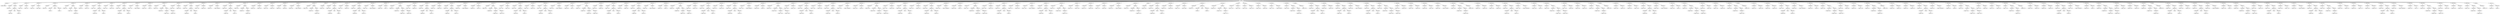 digraph {
	ordering = out;
	ExpConst58 -> "Value58: 0";
	ExpTemp345 -> "Temp345: $rv";
	StatExp9 -> ExpTemp344;
	ExpTemp344 -> "Temp344: T217";
	ExpList30 -> ExpTemp343;
	ExpCall30 -> ExpTemp342;
	ExpCall30 -> ExpList30;
	StatMove169 -> ExpTemp341;
	StatMove169 -> ExpCall30;
	StatMove167 -> ExpTemp338;
	StatMove167 -> ExpName30;
	ExpTemp338 -> "Temp338: T339";
	ExpList29 -> ExpTemp336;
	ExpList29 -> ExpTemp337;
	ExpCall29 -> ExpTemp335;
	ExpCall29 -> ExpList29;
	StatMove165 -> ExpTemp333;
	StatMove165 -> ExpConst57;
	ExpName29 -> "Label30: Tree@Search";
	ExpTemp332 -> "Temp332: T335";
	ExpMem34 -> ExpBinary36;
	ExpTemp334 -> "Temp334: T338";
	ExpConst56 -> "Value56: 20";
	ExpTemp331 -> "Temp331: $fp";
	StatMove163 -> ExpTemp330;
	StatMove163 -> ExpMem34;
	ExpTemp328 -> "Temp328: T338";
	ExpTemp327 -> "Temp327: T217";
	ExpTemp325 -> "Temp325: T215";
	ExpTemp324 -> "Temp324: T334";
	ExpTemp323 -> "Temp323: T332";
	ExpCall28 -> ExpTemp322;
	ExpCall28 -> ExpList28;
	StatMove159 -> ExpTemp321;
	StatMove159 -> ExpCall28;
	ExpMem33 -> ExpBinary35;
	ExpConst55 -> "Value55: 20";
	ExpBinary35 -> ExpTemp320;
	ExpBinary35 -> Plus33;
	ExpBinary35 -> ExpConst55;
	StatMove158 -> ExpTemp319;
	StatMove158 -> ExpMem33;
	ExpTemp319 -> "Temp319: T332";
	ExpName28 -> "Label29: Tree@Print";
	ExpTemp317 -> "Temp317: T215";
	ExpTemp310 -> "Temp310: T327";
	ExpCall27 -> ExpTemp309;
	ExpCall27 -> ExpList27;
	ExpMem31 -> ExpBinary33;
	ExpBinary33 -> ExpTemp305;
	ExpBinary33 -> Plus31;
	ExpBinary33 -> ExpConst52;
	ExpTemp305 -> "Temp305: $fp";
	StatMove149 -> ExpTemp302;
	StatMove149 -> ExpTemp303;
	ExpConst51 -> "Value51: 8";
	ExpBinary32 -> ExpTemp301;
	ExpBinary32 -> Plus30;
	ExpBinary32 -> ExpConst51;
	ExpTemp301 -> "Temp301: $fp";
	StatExp8 -> ExpTemp299;
	ExpTemp299 -> "Temp299: T213";
	ExpList26 -> ExpTemp298;
	ExpTemp298 -> "Temp298: T324";
	ExpName26 -> "Label27: print";
	StatMove145 -> ExpTemp293;
	StatMove145 -> ExpName26;
	ExpTemp293 -> "Temp293: T323";
	ExpTemp292 -> "Temp292: T321";
	ExpList25 -> ExpTemp291;
	ExpList25 -> ExpTemp292;
	ExpCall25 -> ExpTemp290;
	ExpCall25 -> ExpList25;
	StatMove148 -> ExpTemp300;
	StatMove148 -> ExpMem30;
	StatMove144 -> ExpTemp289;
	StatMove144 -> ExpCall25;
	ExpConst50 -> "Value50: 12";
	ExpTemp288 -> "Temp288: T321";
	ExpTemp308 -> "Temp308: T329";
	ExpName25 -> "Label26: Tree@Search";
	StatMove142 -> ExpTemp287;
	StatMove142 -> ExpName25;
	ExpMem29 -> ExpBinary31;
	ExpTemp286 -> "Temp286: $fp";
	ExpTemp285 -> "Temp285: T320";
	ExpTemp284 -> "Temp284: T212";
	ExpConst57 -> "Value57: 12";
	ExpTemp320 -> "Temp320: $fp";
	ExpTemp282 -> "Temp282: T213";
	ExpTemp280 -> "Temp280: T211";
	ExpList24 -> ExpTemp279;
	ExpCall24 -> ExpTemp278;
	ExpCall24 -> ExpList24;
	ExpTemp277 -> "Temp277: T318";
	ExpTemp276 -> "Temp276: T210";
	StatMove137 -> ExpTemp275;
	StatMove137 -> ExpTemp276;
	StatMove136 -> ExpTemp274;
	StatMove136 -> ExpName24;
	ExpTemp343 -> "Temp343: T340";
	ExpTemp272 -> "Temp272: T313";
	ExpTemp270 -> "Temp270: T315";
	ExpConst48 -> "Value48: 50";
	StatMove134 -> ExpTemp269;
	StatMove134 -> ExpConst48;
	ExpConst47 -> "Value47: 20";
	ExpTemp311 -> "Temp311: T328";
	ExpTemp267 -> "Temp267: $fp";
	ExpTemp266 -> "Temp266: T313";
	ExpTemp264 -> "Temp264: T315";
	StatMove130 -> ExpTemp262;
	StatMove130 -> ExpTemp263;
	ExpTemp262 -> "Temp262: T318";
	StatExp6 -> ExpTemp261;
	ExpTemp261 -> "Temp261: T209";
	StatMove129 -> ExpTemp258;
	StatMove129 -> ExpCall22;
	StatMove132 -> ExpTemp266;
	StatMove132 -> ExpMem28;
	StatMove128 -> ExpTemp256;
	StatMove128 -> ExpTemp257;
	ExpTemp256 -> "Temp256: T310";
	ExpName22 -> "Label23: print";
	StatMove127 -> ExpTemp255;
	StatMove127 -> ExpName22;
	ExpTemp303 -> "Temp303: T214";
	ExpTemp255 -> "Temp255: T309";
	ExpTemp307 -> "Temp307: T328";
	ExpTemp254 -> "Temp254: T307";
	ExpList21 -> ExpTemp253;
	ExpList21 -> ExpTemp254;
	ExpTemp253 -> "Temp253: T306";
	ExpCall21 -> ExpTemp252;
	ExpCall21 -> ExpList21;
	ExpTemp252 -> "Temp252: T305";
	ExpTemp251 -> "Temp251: T308";
	StatMove125 -> ExpTemp250;
	StatMove125 -> ExpConst46;
	ExpTemp250 -> "Temp250: T307";
	ExpTemp322 -> "Temp322: T331";
	ExpMem27 -> ExpBinary29;
	ExpConst45 -> "Value45: 20";
	ExpTemp247 -> "Temp247: T306";
	ExpTemp246 -> "Temp246: T208";
	ExpMem32 -> ExpBinary34;
	ExpTemp290 -> "Temp290: T319";
	StatExp5 -> ExpTemp242;
	ExpList20 -> ExpTemp241;
	ExpTemp241 -> "Temp241: T303";
	ExpCall20 -> ExpTemp240;
	ExpCall20 -> ExpList20;
	ExpTemp240 -> "Temp240: T302";
	StatMove120 -> ExpTemp239;
	StatMove120 -> ExpCall20;
	StatMove153 -> ExpTemp308;
	StatMove153 -> ExpCall27;
	ExpName20 -> "Label21: print";
	ExpList27 -> ExpTemp310;
	ExpList27 -> ExpTemp311;
	StatMove118 -> ExpTemp236;
	StatMove118 -> ExpName20;
	ExpList19 -> ExpTemp234;
	ExpList19 -> ExpTemp235;
	ExpTemp234 -> "Temp234: T299";
	ExpCall19 -> ExpTemp233;
	ExpCall19 -> ExpList19;
	ExpTemp340 -> "Temp340: T216";
	ExpTemp232 -> "Temp232: T301";
	ExpConst44 -> "Value44: 12";
	ExpTemp231 -> "Temp231: T300";
	StatMove115 -> ExpTemp230;
	StatMove115 -> ExpName19;
	ExpMem26 -> ExpBinary28;
	ExpConst43 -> "Value43: 20";
	StatMove114 -> ExpTemp228;
	StatMove114 -> ExpMem26;
	ExpTemp228 -> "Temp228: T299";
	StatMove113 -> ExpTemp226;
	StatMove113 -> ExpTemp227;
	ExpTemp225 -> "Temp225: T207";
	StatMove112 -> ExpTemp224;
	StatMove112 -> ExpTemp225;
	ExpTemp224 -> "Temp224: T304";
	StatExp4 -> ExpTemp223;
	StatMove138 -> ExpTemp277;
	StatMove138 -> ExpCall24;
	ExpTemp223 -> "Temp223: T205";
	ExpList18 -> ExpTemp222;
	ExpTemp222 -> "Temp222: T296";
	ExpTemp273 -> "Temp273: T314";
	StatMove131 -> ExpTemp264;
	StatMove131 -> ExpTemp265;
	ExpTemp220 -> "Temp220: T297";
	ExpTemp219 -> "Temp219: T204";
	StatMove110 -> ExpTemp218;
	StatMove110 -> ExpTemp219;
	ExpTemp227 -> "Temp227: T206";
	ExpTemp218 -> "Temp218: T296";
	ExpTemp217 -> "Temp217: T295";
	ExpList17 -> ExpTemp215;
	ExpList17 -> ExpTemp216;
	ExpTemp296 -> "Temp296: T325";
	ExpTemp215 -> "Temp215: T292";
	ExpCall17 -> ExpTemp214;
	ExpCall17 -> ExpList17;
	ExpTemp212 -> "Temp212: T293";
	StatMove106 -> ExpTemp211;
	StatMove106 -> ExpName17;
	ExpConst41 -> "Value41: 20";
	ExpBinary27 -> ExpTemp210;
	ExpBinary27 -> Plus25;
	ExpBinary27 -> ExpConst41;
	ExpTemp208 -> "Temp208: T204";
	StatMove104 -> ExpTemp207;
	StatMove104 -> ExpTemp208;
	ExpTemp213 -> "Temp213: T294";
	ExpTemp207 -> "Temp207: T294";
	ExpTemp206 -> "Temp206: T205";
	StatMove103 -> ExpTemp205;
	StatMove103 -> ExpTemp206;
	ExpCall16 -> ExpTemp202;
	ExpCall16 -> ExpList16;
	ExpTemp202 -> "Temp202: T288";
	ExpConst40 -> "Value40: 100000000";
	StatMove143 -> ExpTemp288;
	StatMove143 -> ExpConst50;
	ExpTemp200 -> "Temp200: T289";
	ExpTemp199 -> "Temp199: T288";
	ExpTemp341 -> "Temp341: T341";
	ExpTemp198 -> "Temp198: T203";
	StatMove99 -> ExpTemp197;
	StatMove99 -> ExpTemp198;
	ExpTemp197 -> "Temp197: T290";
	StatMove141 -> ExpTemp285;
	StatMove141 -> ExpMem29;
	StatExp3 -> ExpTemp204;
	ExpTemp196 -> "Temp196: T202";
	ExpTemp194 -> "Temp194: T285";
	ExpList15 -> ExpTemp193;
	ExpList15 -> ExpTemp194;
	ExpTemp193 -> "Temp193: T284";
	ExpTemp192 -> "Temp192: T283";
	ExpConst39 -> "Value39: 12";
	StatMove156 -> ExpTemp316;
	StatMove156 -> ExpTemp317;
	ExpTemp201 -> "Temp201: T290";
	ExpBinary26 -> ExpTemp190;
	ExpBinary26 -> Plus24;
	ExpBinary26 -> ExpConst39;
	ExpTemp337 -> "Temp337: T337";
	StatMove96 -> ExpTemp189;
	StatMove96 -> ExpMem24;
	StatMove161 -> ExpTemp326;
	StatMove161 -> ExpTemp327;
	ExpTemp309 -> "Temp309: T326";
	StatExp7 -> ExpTemp280;
	ExpTemp189 -> "Temp189: T285";
	ExpName23 -> "Label24: Tree@Search";
	ExpConst38 -> "Value38: 20";
	ExpTemp263 -> "Temp263: T211";
	ExpBinary25 -> ExpTemp187;
	ExpBinary25 -> Plus23;
	ExpBinary25 -> ExpConst38;
	StatMove162 -> ExpTemp328;
	StatMove162 -> ExpTemp329;
	ExpTemp187 -> "Temp187: $fp";
	StatMove94 -> ExpTemp186;
	StatMove94 -> ExpMem23;
	ExpConst46 -> "Value46: 16";
	StatMove119 -> ExpTemp237;
	StatMove119 -> ExpTemp238;
	ExpTemp186 -> "Temp186: T284";
	StatMove93 -> ExpTemp184;
	StatMove93 -> ExpTemp185;
	ExpTemp184 -> "Temp184: T286";
	ExpMem22 -> ExpBinary24;
	ExpList23 -> ExpTemp272;
	ExpList23 -> ExpTemp273;
	ExpBinary24 -> ExpTemp183;
	ExpBinary24 -> Plus22;
	ExpBinary24 -> ExpConst37;
	StatMove92 -> ExpTemp182;
	StatMove92 -> ExpMem22;
	ExpTemp86 -> "Temp86: T193";
	ExpTemp236 -> "Temp236: T302";
	ExpTemp84 -> "Temp84: T246";
	ExpName24 -> "Label25: print";
	ExpCall23 -> ExpTemp271;
	ExpCall23 -> ExpList23;
	ExpTemp216 -> "Temp216: T293";
	StatMove42 -> ExpTemp81;
	StatMove42 -> ExpCall6;
	StatMove67 -> ExpTemp133;
	StatMove67 -> ExpMem18;
	ExpConst17 -> "Value17: 4";
	StatMove51 -> ExpTemp101;
	StatMove51 -> ExpMem13;
	ExpTemp157 -> "Temp157: T273";
	StatMove39 -> ExpTemp77;
	StatMove39 -> ExpMem10;
	ExpName18 -> "Label19: print";
	ExpTemp41 -> "Temp41: T233";
	ExpTemp93 -> "Temp93: T249";
	StatMove124 -> ExpTemp249;
	StatMove124 -> ExpName21;
	ExpName16 -> "Label17: print";
	ExpName0 -> "Label1: malloc";
	StatMove73 -> ExpTemp145;
	StatMove73 -> ExpTemp146;
	ExpTemp278 -> "Temp278: T316";
	ExpList12 -> ExpTemp161;
	ExpBinary0 -> ExpTemp1;
	ExpBinary0 -> Plus0;
	ExpBinary0 -> ExpConst0;
	ExpConst15 -> "Value15: 8";
	ExpTemp321 -> "Temp321: T333";
	ExpTemp105 -> "Temp105: T255";
	ExpTemp71 -> "Temp71: T243";
	ExpTemp70 -> "Temp70: T241";
	ExpTemp312 -> "Temp312: T330";
	StatMove111 -> ExpTemp220;
	StatMove111 -> ExpCall18;
	ExpList5 -> ExpTemp69;
	ExpList5 -> ExpTemp70;
	ExpTemp24 -> "Temp24: T188";
	StatMove121 -> ExpTemp243;
	StatMove121 -> ExpTemp244;
	ExpCall5 -> ExpTemp68;
	ExpCall5 -> ExpList5;
	StatMove150 -> ExpTemp304;
	StatMove150 -> ExpMem31;
	ExpTemp107 -> "Temp107: T254";
	StatMove97 -> ExpTemp191;
	StatMove97 -> ExpCall15;
	ExpTemp38 -> "Temp38: T190";
	ExpTemp69 -> "Temp69: T240";
	ExpBinary31 -> ExpTemp286;
	ExpBinary31 -> Plus29;
	ExpBinary31 -> ExpConst49;
	ExpConst9 -> "Value9: 8";
	ExpTemp258 -> "Temp258: T311";
	ExpCall18 -> ExpTemp221;
	ExpCall18 -> ExpList18;
	StatMove101 -> ExpTemp200;
	StatMove101 -> ExpConst40;
	ExpTemp120 -> "Temp120: $fp";
	ExpCall15 -> ExpTemp192;
	ExpCall15 -> ExpList15;
	StatMove34 -> ExpTemp66;
	StatMove34 -> ExpConst14;
	ExpTemp129 -> "Temp129: T268";
	ExpTemp66 -> "Temp66: T241";
	ExpTemp174 -> "Temp174: T282";
	ExpName5 -> "Label6: Tree@Insert";
	StatMove160 -> ExpTemp324;
	StatMove160 -> ExpTemp325;
	StatMove33 -> ExpTemp65;
	StatMove33 -> ExpName5;
	ExpMem8 -> ExpBinary9;
	ExpName15 -> "Label16: Tree@accept";
	ExpConst13 -> "Value13: 20";
	StatMove170 -> ExpTemp345;
	StatMove170 -> ExpConst58;
	ExpMem7 -> ExpBinary8;
	ExpTemp64 -> "Temp64: $fp";
	StatMove22 -> ExpTemp41;
	StatMove22 -> ExpCall3;
	ExpTemp63 -> "Temp63: T240";
	ExpTemp61 -> "Temp61: T242";
	ExpBinary36 -> ExpTemp331;
	ExpBinary36 -> Plus34;
	ExpBinary36 -> ExpConst56;
	ExpTemp269 -> "Temp269: T314";
	ExpTemp0 -> "Temp0: T221";
	StatMove19 -> ExpTemp37;
	StatMove19 -> ExpTemp38;
	StatMove155 -> ExpTemp314;
	StatMove155 -> ExpMem32;
	ExpTemp260 -> "Temp260: T310";
	ExpConst12 -> "Value12: 8";
	ExpBinary8 -> ExpTemp60;
	ExpBinary8 -> Plus7;
	ExpBinary8 -> ExpConst12;
	ExpConst5 -> "Value5: 16";
	ExpTemp306 -> "Temp306: T326";
	ExpBinary10 -> ExpTemp74;
	ExpBinary10 -> Plus9;
	ExpBinary10 -> ExpConst15;
	StatMove30 -> ExpTemp59;
	StatMove30 -> ExpMem7;
	StatMove135 -> ExpTemp270;
	StatMove135 -> ExpCall23;
	ExpTemp67 -> "Temp67: T242";
	ExpBinary3 -> ExpTemp16;
	ExpBinary3 -> Plus2;
	ExpBinary3 -> ExpConst4;
	ExpTemp233 -> "Temp233: T298";
	ExpTemp40 -> "Temp40: T232";
	ExpTemp291 -> "Temp291: T320";
	ExpName21 -> "Label22: Tree@Search";
	StatMove85 -> ExpTemp168;
	StatMove85 -> ExpBinary23;
	ExpTemp56 -> "Temp56: T236";
	ExpTemp294 -> "Temp294: T324";
	StatMove40 -> ExpTemp79;
	StatMove40 -> ExpName6;
	ExpTemp55 -> "Temp55: T235";
	ExpTemp239 -> "Temp239: T304";
	ExpList9 -> ExpTemp125;
	ExpList9 -> ExpTemp126;
	ExpConst54 -> "Value54: 8";
	ExpBinary21 -> ExpTemp149;
	ExpBinary21 -> Plus20;
	ExpBinary21 -> ExpConst31;
	ExpConst16 -> "Value16: 20";
	ExpTemp274 -> "Temp274: T316";
	ExpMem6 -> ExpBinary7;
	StatMove44 -> ExpTemp87;
	StatMove44 -> ExpMem11;
	ExpTemp37 -> "Temp37: T233";
	ExpTemp52 -> "Temp52: T236";
	ExpTemp85 -> "Temp85: T248";
	ExpTemp271 -> "Temp271: T312";
	StatExp1 -> ExpTemp162;
	ExpName4 -> "Label5: Tree@Insert";
	ExpCall14 -> ExpTemp179;
	ExpCall14 -> ExpList14;
	ExpTemp238 -> "Temp238: T206";
	ExpTemp72 -> "Temp72: T192";
	StatMove15 -> ExpTemp29;
	StatMove15 -> ExpName2;
	ExpBinary9 -> ExpTemp64;
	ExpBinary9 -> Plus8;
	ExpBinary9 -> ExpConst13;
	ExpTemp314 -> "Temp314: T334";
	ExpTemp214 -> "Temp214: T291";
	ExpBinary7 -> ExpTemp50;
	ExpBinary7 -> Plus6;
	ExpBinary7 -> ExpConst10;
	ExpTemp330 -> "Temp330: T336";
	ExpTemp188 -> "Temp188: T283";
	ExpBinary5 -> ExpTemp31;
	ExpBinary5 -> Plus4;
	ExpBinary5 -> ExpConst7;
	StatMove35 -> ExpTemp67;
	StatMove35 -> ExpCall5;
	ExpTemp191 -> "Temp191: T286";
	ExpTemp185 -> "Temp185: T202";
	ExpTemp50 -> "Temp50: $fp";
	ExpMem5 -> ExpBinary6;
	ExpTemp106 -> "Temp106: $fp";
	StatMove24 -> ExpTemp47;
	StatMove24 -> ExpTemp48;
	ExpTemp183 -> "Temp183: $fp";
	StatMove48 -> ExpTemp94;
	StatMove48 -> ExpConst20;
	ExpTemp77 -> "Temp77: T245";
	ExpTemp139 -> "Temp139: T265";
	ExpTemp112 -> "Temp112: T256";
	StatMove100 -> ExpTemp199;
	StatMove100 -> ExpName16;
	ExpTemp60 -> "Temp60: $fp";
	ExpTemp336 -> "Temp336: T336";
	ExpTemp44 -> "Temp44: T190";
	StatMove166 -> ExpTemp334;
	StatMove166 -> ExpCall29;
	StatMove11 -> ExpTemp19;
	StatMove11 -> ExpCall1;
	ExpTemp68 -> "Temp68: T239";
	ExpList3 -> ExpTemp43;
	ExpCall3 -> ExpTemp42;
	ExpCall3 -> ExpList3;
	ExpTemp230 -> "Temp230: T298";
	StatMove25 -> ExpTemp49;
	StatMove25 -> ExpMem6;
	ExpTemp31 -> "Temp31: $fp";
	ExpTemp42 -> "Temp42: T231";
	ExpName1 -> "Label2: Tree@Init";
	ExpConst4 -> "Value4: 20";
	ExpTemp177 -> "Temp177: T281";
	StatExp0 -> ExpTemp44;
	ExpTemp2 -> "Temp2: T220";
	StatMove50 -> ExpTemp99;
	StatMove50 -> ExpTemp100;
	ExpTemp195 -> "Temp195: T287";
	ExpConst2 -> "Value2: 4";
	ExpCall2 -> ExpTemp33;
	ExpCall2 -> ExpList2;
	StatMove8 -> ExpTemp15;
	StatMove8 -> ExpMem2;
	ExpTemp28 -> "Temp28: T189";
	ExpBinary20 -> ExpTemp144;
	ExpBinary20 -> Plus19;
	ExpBinary20 -> ExpConst30;
	ExpTemp302 -> "Temp302: T329";
	ExpMem30 -> ExpBinary32;
	ExpTemp153 -> "Temp153: T272";
	ExpTemp79 -> "Temp79: T244";
	ExpBinary14 -> ExpTemp102;
	ExpBinary14 -> Plus13;
	ExpBinary14 -> ExpConst21;
	ExpTemp16 -> "Temp16: $fp";
	ExpConst49 -> "Value49: 20";
	ExpTemp13 -> "Temp13: T225";
	StatMove26 -> ExpTemp51;
	StatMove26 -> ExpName4;
	ExpTemp339 -> "Temp339: T340";
	ExpTemp48 -> "Temp48: T191";
	StatMove9 -> ExpTemp17;
	StatMove9 -> ExpName1;
	ExpCall13 -> ExpTemp170;
	ExpCall13 -> ExpList13;
	ExpConst42 -> "Value42: 24";
	ExpMem1 -> ExpBinary2;
	ExpConst53 -> "Value53: 12";
	StatMove108 -> ExpTemp213;
	StatMove108 -> ExpCall17;
	ExpTemp97 -> "Temp97: T250";
	ExpTemp58 -> "Temp58: T191";
	ExpMem23 -> ExpBinary25;
	ExpMem9 -> ExpBinary10;
	ExpTemp34 -> "Temp34: T228";
	ExpTemp283 -> "Temp283: T322";
	ExpConst14 -> "Value14: 24";
	ExpConst3 -> "Value3: 8";
	ExpTemp17 -> "Temp17: T222";
	ExpTemp30 -> "Temp30: T228";
	ExpMem16 -> ExpBinary17;
	ExpBinary12 -> ExpTemp88;
	ExpBinary12 -> Plus11;
	ExpBinary12 -> ExpConst18;
	ExpTemp135 -> "Temp135: T264";
	ExpTemp190 -> "Temp190: $fp";
	ExpTemp73 -> "Temp73: T248";
	ExpCall26 -> ExpTemp297;
	ExpCall26 -> ExpList26;
	ExpTemp94 -> "Temp94: T251";
	StatMove164 -> ExpTemp332;
	StatMove164 -> ExpName29;
	ExpTemp259 -> "Temp259: T309";
	ExpTemp3 -> "Temp3: T187";
	ExpBinary18 -> ExpTemp130;
	ExpBinary18 -> Plus17;
	ExpBinary18 -> ExpConst27;
	ExpTemp76 -> "Temp76: T193";
	ExpTemp14 -> "Temp14: T188";
	ExpTemp248 -> "Temp248: $fp";
	ExpTemp62 -> "Temp62: T192";
	ExpList0 -> ExpTemp8;
	ExpConst37 -> "Value37: 16";
	ExpConst22 -> "Value22: 20";
	ExpTemp83 -> "Temp83: T245";
	ExpTemp19 -> "Temp19: T225";
	ExpTemp21 -> "Temp21: T223";
	ExpConst7 -> "Value7: 20";
	ExpBinary30 -> ExpTemp267;
	ExpBinary30 -> Plus28;
	ExpBinary30 -> ExpConst47;
	ExpTemp74 -> "Temp74: $fp";
	StatLabel0 -> "Label0: TV@Start";
	StatMove45 -> ExpTemp89;
	StatMove45 -> ExpTemp90;
	ExpConst24 -> "Value24: 8";
	StatMove23 -> ExpTemp45;
	StatMove23 -> ExpMem5;
	ExpTemp275 -> "Temp275: T317";
	ExpTemp35 -> "Temp35: T230";
	ExpTemp221 -> "Temp221: T295";
	ExpTemp165 -> "Temp165: T278";
	ExpName13 -> "Label14: malloc";
	ExpList22 -> ExpTemp260;
	ExpTemp12 -> "Temp12: $fp";
	ExpCall0 -> ExpTemp7;
	ExpCall0 -> ExpList0;
	ExpMem11 -> ExpBinary12;
	StatMove14 -> ExpTemp27;
	StatMove14 -> ExpTemp28;
	ExpTemp8 -> "Temp8: T219";
	ExpTemp18 -> "Temp18: T224";
	ExpTemp333 -> "Temp333: T337";
	ExpTemp109 -> "Temp109: T257";
	ExpConst28 -> "Value28: 20";
	ExpList6 -> ExpTemp83;
	ExpList6 -> ExpTemp84;
	StatMove4 -> ExpTemp6;
	StatMove4 -> ExpCall0;
	ExpConst1 -> "Value1: 6";
	StatMove31 -> ExpTemp61;
	StatMove31 -> ExpTemp62;
	ExpTemp145 -> "Temp145: T271";
	ExpTemp32 -> "Temp32: T229";
	ExpConst10 -> "Value10: 20";
	ExpBinary1 -> ExpConst1;
	ExpBinary1 -> Times0;
	ExpBinary1 -> ExpConst2;
	ExpCall6 -> ExpTemp82;
	ExpCall6 -> ExpList6;
	ExpMem10 -> ExpBinary11;
	ExpTemp149 -> "Temp149: $fp";
	ExpTemp10 -> "Temp10: T187";
	ExpName8 -> "Label9: Tree@Insert";
	ExpTemp181 -> "Temp181: T201";
	ExpTemp204 -> "Temp204: T203";
	ExpConst0 -> "Value0: 20";
	ExpMem2 -> ExpBinary3;
	ExpTemp33 -> "Temp33: T227";
	ExpTemp100 -> "Temp100: T194";
	ExpBinary22 -> ExpTemp164;
	ExpBinary22 -> Plus21;
	ExpBinary22 -> ExpConst33;
	ExpTemp265 -> "Temp265: T210";
	StatMove123 -> ExpTemp247;
	StatMove123 -> ExpMem27;
	ExpName19 -> "Label20: Tree@Search";
	ExpTemp80 -> "Temp80: T246";
	StatMove54 -> ExpTemp107;
	StatMove54 -> ExpName8;
	ExpConst11 -> "Value11: 8";
	StatList0 -> StatLabel0;
	StatList0 -> StatMove0;
	StatList0 -> StatMove1;
	StatList0 -> StatMove2;
	StatList0 -> StatMove3;
	StatList0 -> StatMove4;
	StatList0 -> StatMove5;
	StatList0 -> StatMove6;
	StatList0 -> StatMove7;
	StatList0 -> StatMove8;
	StatList0 -> StatMove9;
	StatList0 -> StatMove10;
	StatList0 -> StatMove11;
	StatList0 -> StatMove12;
	StatList0 -> StatMove13;
	StatList0 -> StatMove14;
	StatList0 -> StatMove15;
	StatList0 -> StatMove16;
	StatList0 -> StatMove17;
	StatList0 -> StatMove18;
	StatList0 -> StatMove19;
	StatList0 -> StatMove20;
	StatList0 -> StatMove21;
	StatList0 -> StatMove22;
	StatList0 -> StatExp0;
	StatList0 -> StatMove23;
	StatList0 -> StatMove24;
	StatList0 -> StatMove25;
	StatList0 -> StatMove26;
	StatList0 -> StatMove27;
	StatList0 -> StatMove28;
	StatList0 -> StatMove29;
	StatList0 -> StatMove30;
	StatList0 -> StatMove31;
	StatList0 -> StatMove32;
	StatList0 -> StatMove33;
	StatList0 -> StatMove34;
	StatList0 -> StatMove35;
	StatList0 -> StatMove36;
	StatList0 -> StatMove37;
	StatList0 -> StatMove38;
	StatList0 -> StatMove39;
	StatList0 -> StatMove40;
	StatList0 -> StatMove41;
	StatList0 -> StatMove42;
	StatList0 -> StatMove43;
	StatList0 -> StatMove44;
	StatList0 -> StatMove45;
	StatList0 -> StatMove46;
	StatList0 -> StatMove47;
	StatList0 -> StatMove48;
	StatList0 -> StatMove49;
	StatList0 -> StatMove50;
	StatList0 -> StatMove51;
	StatList0 -> StatMove52;
	StatList0 -> StatMove53;
	StatList0 -> StatMove54;
	StatList0 -> StatMove55;
	StatList0 -> StatMove56;
	StatList0 -> StatMove57;
	StatList0 -> StatMove58;
	StatList0 -> StatMove59;
	StatList0 -> StatMove60;
	StatList0 -> StatMove61;
	StatList0 -> StatMove62;
	StatList0 -> StatMove63;
	StatList0 -> StatMove64;
	StatList0 -> StatMove65;
	StatList0 -> StatMove66;
	StatList0 -> StatMove67;
	StatList0 -> StatMove68;
	StatList0 -> StatMove69;
	StatList0 -> StatMove70;
	StatList0 -> StatMove71;
	StatList0 -> StatMove72;
	StatList0 -> StatMove73;
	StatList0 -> StatMove74;
	StatList0 -> StatMove75;
	StatList0 -> StatMove76;
	StatList0 -> StatMove77;
	StatList0 -> StatMove78;
	StatList0 -> StatMove79;
	StatList0 -> StatMove80;
	StatList0 -> StatMove81;
	StatList0 -> StatExp1;
	StatList0 -> StatMove82;
	StatList0 -> StatMove83;
	StatList0 -> StatMove84;
	StatList0 -> StatMove85;
	StatList0 -> StatMove86;
	StatList0 -> StatMove87;
	StatList0 -> StatMove88;
	StatList0 -> StatMove89;
	StatList0 -> StatMove90;
	StatList0 -> StatMove91;
	StatList0 -> StatExp2;
	StatList0 -> StatMove92;
	StatList0 -> StatMove93;
	StatList0 -> StatMove94;
	StatList0 -> StatMove95;
	StatList0 -> StatMove96;
	StatList0 -> StatMove97;
	StatList0 -> StatMove98;
	StatList0 -> StatMove99;
	StatList0 -> StatMove100;
	StatList0 -> StatMove101;
	StatList0 -> StatMove102;
	StatList0 -> StatExp3;
	StatList0 -> StatMove103;
	StatList0 -> StatMove104;
	StatList0 -> StatMove105;
	StatList0 -> StatMove106;
	StatList0 -> StatMove107;
	StatList0 -> StatMove108;
	StatList0 -> StatMove109;
	StatList0 -> StatMove110;
	StatList0 -> StatMove111;
	StatList0 -> StatExp4;
	StatList0 -> StatMove112;
	StatList0 -> StatMove113;
	StatList0 -> StatMove114;
	StatList0 -> StatMove115;
	StatList0 -> StatMove116;
	StatList0 -> StatMove117;
	StatList0 -> StatMove118;
	StatList0 -> StatMove119;
	StatList0 -> StatMove120;
	StatList0 -> StatExp5;
	StatList0 -> StatMove121;
	StatList0 -> StatMove122;
	StatList0 -> StatMove123;
	StatList0 -> StatMove124;
	StatList0 -> StatMove125;
	StatList0 -> StatMove126;
	StatList0 -> StatMove127;
	StatList0 -> StatMove128;
	StatList0 -> StatMove129;
	StatList0 -> StatExp6;
	StatList0 -> StatMove130;
	StatList0 -> StatMove131;
	StatList0 -> StatMove132;
	StatList0 -> StatMove133;
	StatList0 -> StatMove134;
	StatList0 -> StatMove135;
	StatList0 -> StatMove136;
	StatList0 -> StatMove137;
	StatList0 -> StatMove138;
	StatList0 -> StatExp7;
	StatList0 -> StatMove139;
	StatList0 -> StatMove140;
	StatList0 -> StatMove141;
	StatList0 -> StatMove142;
	StatList0 -> StatMove143;
	StatList0 -> StatMove144;
	StatList0 -> StatMove145;
	StatList0 -> StatMove146;
	StatList0 -> StatMove147;
	StatList0 -> StatExp8;
	StatList0 -> StatMove148;
	StatList0 -> StatMove149;
	StatList0 -> StatMove150;
	StatList0 -> StatMove151;
	StatList0 -> StatMove152;
	StatList0 -> StatMove153;
	StatList0 -> StatMove154;
	StatList0 -> StatMove155;
	StatList0 -> StatMove156;
	StatList0 -> StatMove157;
	StatList0 -> StatMove158;
	StatList0 -> StatMove159;
	StatList0 -> StatMove160;
	StatList0 -> StatMove161;
	StatList0 -> StatMove162;
	StatList0 -> StatMove163;
	StatList0 -> StatMove164;
	StatList0 -> StatMove165;
	StatList0 -> StatMove166;
	StatList0 -> StatMove167;
	StatList0 -> StatMove168;
	StatList0 -> StatMove169;
	StatList0 -> StatExp9;
	StatList0 -> StatMove170;
	ExpTemp316 -> "Temp316: T333";
	ExpBinary23 -> ExpConst34;
	ExpBinary23 -> Times1;
	ExpBinary23 -> ExpConst35;
	ExpTemp243 -> "Temp243: T311";
	StatMove86 -> ExpTemp169;
	StatMove86 -> ExpCall13;
	ExpTemp287 -> "Temp287: T319";
	StatMove20 -> ExpTemp39;
	StatMove20 -> ExpName3;
	ExpTemp43 -> "Temp43: T232";
	ExpTemp7 -> "Temp7: T218";
	ExpList7 -> ExpTemp97;
	ExpList7 -> ExpTemp98;
	StatMove7 -> ExpTemp13;
	StatMove7 -> ExpTemp14;
	StatMove109 -> ExpTemp217;
	StatMove109 -> ExpName18;
	StatMove65 -> ExpTemp129;
	StatMove65 -> ExpMem17;
	StatMove76 -> ExpTemp150;
	StatMove76 -> ExpCall11;
	ExpTemp4 -> "Temp4: T218";
	ExpTemp6 -> "Temp6: T220";
	ExpTemp75 -> "Temp75: T247";
	ExpTemp226 -> "Temp226: T301";
	ExpList8 -> ExpTemp111;
	ExpList8 -> ExpTemp112;
	ExpTemp11 -> "Temp11: T226";
	ExpBinary2 -> ExpTemp12;
	ExpBinary2 -> Plus1;
	ExpBinary2 -> ExpConst3;
	StatMove3 -> ExpTemp5;
	StatMove3 -> ExpBinary1;
	ExpTemp304 -> "Temp304: T327";
	ExpTemp82 -> "Temp82: T244";
	ExpTemp99 -> "Temp99: T253";
	StatMove12 -> ExpTemp23;
	StatMove12 -> ExpTemp24;
	ExpTemp15 -> "Temp15: T223";
	StatMove62 -> ExpTemp122;
	StatMove62 -> ExpConst26;
	StatMove146 -> ExpTemp294;
	StatMove146 -> ExpTemp295;
	ExpMem0 -> ExpBinary0;
	ExpTemp36 -> "Temp36: T189";
	ExpList16 -> ExpTemp203;
	StatMove27 -> ExpTemp52;
	StatMove27 -> ExpConst11;
	ExpBinary28 -> ExpTemp229;
	ExpBinary28 -> Plus26;
	ExpBinary28 -> ExpConst43;
	StatMove5 -> ExpTemp9;
	StatMove5 -> ExpTemp10;
	StatMove71 -> ExpTemp141;
	StatMove71 -> ExpTemp142;
	ExpConst8 -> "Value8: 100000000";
	ExpTemp81 -> "Temp81: T247";
	ExpTemp20 -> "Temp20: T222";
	ExpMem19 -> ExpBinary20;
	ExpTemp25 -> "Temp25: T230";
	StatMove13 -> ExpTemp25;
	StatMove13 -> ExpMem3;
	ExpTemp342 -> "Temp342: T339";
	ExpTemp47 -> "Temp47: T237";
	ExpList4 -> ExpTemp55;
	ExpList4 -> ExpTemp56;
	ExpTemp27 -> "Temp27: T229";
	ExpTemp89 -> "Temp89: T252";
	ExpTemp29 -> "Temp29: T227";
	ExpList28 -> ExpTemp323;
	ExpTemp268 -> "Temp268: T312";
	ExpTemp257 -> "Temp257: T208";
	ExpName2 -> "Label3: Tree@Print";
	ExpTemp300 -> "Temp300: T330";
	ExpTemp49 -> "Temp49: T235";
	ExpTemp22 -> "Temp22: T224";
	ExpConst21 -> "Value21: 8";
	StatMove37 -> ExpTemp73;
	StatMove37 -> ExpMem9;
	ExpTemp121 -> "Temp121: T259";
	StatMove18 -> ExpTemp35;
	StatMove18 -> ExpTemp36;
	ExpTemp313 -> "Temp313: T214";
	StatMove55 -> ExpTemp108;
	StatMove55 -> ExpConst23;
	StatMove117 -> ExpTemp232;
	StatMove117 -> ExpCall19;
	ExpTemp125 -> "Temp125: T260";
	StatMove17 -> ExpTemp32;
	StatMove17 -> ExpCall2;
	ExpList2 -> ExpTemp34;
	StatMove83 -> ExpTemp165;
	StatMove83 -> ExpTemp166;
	ExpConst33 -> "Value33: 12";
	ExpTemp65 -> "Temp65: T239";
	ExpCall12 -> ExpTemp160;
	ExpCall12 -> ExpList12;
	StatMove29 -> ExpTemp57;
	StatMove29 -> ExpTemp58;
	ExpTemp164 -> "Temp164: $fp";
	ExpName14 -> "Label15: print";
	ExpTemp9 -> "Temp9: T221";
	ExpBinary11 -> ExpTemp78;
	ExpBinary11 -> Plus10;
	ExpBinary11 -> ExpConst16;
	ExpList1 -> ExpTemp21;
	ExpList1 -> ExpTemp22;
	ExpTemp176 -> "Temp176: T280";
	ExpBinary4 -> ExpTemp26;
	ExpBinary4 -> Plus3;
	ExpBinary4 -> ExpConst6;
	ExpTemp1 -> "Temp1: $fp";
	StatMove36 -> ExpTemp71;
	StatMove36 -> ExpTemp72;
	ExpTemp78 -> "Temp78: $fp";
	StatMove28 -> ExpTemp53;
	StatMove28 -> ExpCall4;
	ExpName12 -> "Label13: print";
	StatMove21 -> ExpTemp40;
	StatMove21 -> ExpConst8;
	ExpTemp26 -> "Temp26: $fp";
	ExpTemp88 -> "Temp88: $fp";
	ExpTemp295 -> "Temp295: T212";
	ExpCall9 -> ExpTemp124;
	ExpCall9 -> ExpList9;
	ExpConst18 -> "Value18: 8";
	ExpConst26 -> "Value26: 28";
	ExpTemp103 -> "Temp103: T257";
	ExpTemp90 -> "Temp90: T194";
	StatMove107 -> ExpTemp212;
	StatMove107 -> ExpConst42;
	ExpTemp154 -> "Temp154: T198";
	ExpTemp104 -> "Temp104: T195";
	StatMove46 -> ExpTemp91;
	StatMove46 -> ExpMem12;
	ExpBinary13 -> ExpTemp92;
	ExpBinary13 -> Plus12;
	ExpBinary13 -> ExpConst19;
	StatMove152 -> ExpTemp307;
	StatMove152 -> ExpConst53;
	StatMove0 -> ExpTemp0;
	StatMove0 -> ExpMem0;
	ExpConst19 -> "Value19: 20";
	ExpTemp168 -> "Temp168: T277";
	StatMove43 -> ExpTemp85;
	StatMove43 -> ExpTemp86;
	ExpTemp146 -> "Temp146: T198";
	StatMove47 -> ExpTemp93;
	StatMove47 -> ExpName7;
	ExpName7 -> "Label8: Tree@Insert";
	ExpCall22 -> ExpTemp259;
	ExpCall22 -> ExpList22;
	ExpConst20 -> "Value20: 12";
	StatMove38 -> ExpTemp75;
	StatMove38 -> ExpTemp76;
	ExpTemp51 -> "Temp51: T234";
	ExpTemp39 -> "Temp39: T231";
	ExpTemp95 -> "Temp95: T252";
	ExpCall4 -> ExpTemp54;
	ExpCall4 -> ExpList4;
	StatMove49 -> ExpTemp95;
	StatMove49 -> ExpCall7;
	ExpCall7 -> ExpTemp96;
	ExpCall7 -> ExpList7;
	ExpTemp98 -> "Temp98: T251";
	ExpTemp281 -> "Temp281: T325";
	ExpTemp101 -> "Temp101: T258";
	ExpConst25 -> "Value25: 20";
	ExpList14 -> ExpTemp180;
	ExpName3 -> "Label4: print";
	ExpMem13 -> ExpBinary14;
	ExpTemp91 -> "Temp91: T250";
	StatMove66 -> ExpTemp131;
	StatMove66 -> ExpTemp132;
	ExpTemp161 -> "Temp161: T274";
	StatMove52 -> ExpTemp103;
	StatMove52 -> ExpTemp104;
	ExpTemp59 -> "Temp59: T243";
	StatMove53 -> ExpTemp105;
	StatMove53 -> ExpMem14;
	ExpBinary15 -> ExpTemp106;
	ExpBinary15 -> Plus14;
	ExpBinary15 -> ExpConst22;
	ExpTemp108 -> "Temp108: T256";
	ExpConst23 -> "Value23: 20";
	StatMove154 -> ExpTemp312;
	StatMove154 -> ExpTemp313;
	ExpTemp209 -> "Temp209: T292";
	ExpMem21 -> ExpBinary22;
	StatMove56 -> ExpTemp109;
	StatMove56 -> ExpCall8;
	ExpTemp110 -> "Temp110: T254";
	StatMove10 -> ExpTemp18;
	StatMove10 -> ExpConst5;
	ExpName9 -> "Label10: Tree@Insert";
	ExpTemp318 -> "Temp318: T331";
	ExpConst6 -> "Value6: 8";
	ExpTemp54 -> "Temp54: T234";
	ExpCall8 -> ExpTemp110;
	ExpCall8 -> ExpList8;
	ExpTemp111 -> "Temp111: T255";
	ExpTemp92 -> "Temp92: $fp";
	ExpTemp148 -> "Temp148: T270";
	ExpTemp113 -> "Temp113: T258";
	ExpTemp315 -> "Temp315: $fp";
	StatMove57 -> ExpTemp113;
	StatMove57 -> ExpTemp114;
	ExpTemp45 -> "Temp45: T238";
	ExpTemp114 -> "Temp114: T195";
	ExpTemp237 -> "Temp237: T303";
	ExpTemp182 -> "Temp182: T287";
	ExpTemp115 -> "Temp115: T263";
	StatMove157 -> ExpTemp318;
	StatMove157 -> ExpName28;
	ExpTemp87 -> "Temp87: T253";
	ExpTemp116 -> "Temp116: $fp";
	StatMove151 -> ExpTemp306;
	StatMove151 -> ExpName27;
	ExpTemp156 -> "Temp156: T199";
	StatMove140 -> ExpTemp283;
	StatMove140 -> ExpTemp284;
	ExpTemp53 -> "Temp53: T237";
	ExpBinary16 -> ExpTemp116;
	ExpBinary16 -> Plus15;
	ExpBinary16 -> ExpConst24;
	ExpMem15 -> ExpBinary16;
	ExpTemp245 -> "Temp245: T308";
	ExpMem3 -> ExpBinary4;
	ExpTemp117 -> "Temp117: T262";
	ExpTemp244 -> "Temp244: T209";
	StatMove59 -> ExpTemp117;
	StatMove59 -> ExpTemp118;
	ExpTemp118 -> "Temp118: T196";
	StatMove98 -> ExpTemp195;
	StatMove98 -> ExpTemp196;
	ExpTemp159 -> "Temp159: T275";
	ExpTemp119 -> "Temp119: T260";
	StatMove60 -> ExpTemp119;
	StatMove60 -> ExpMem16;
	StatMove61 -> ExpTemp121;
	StatMove61 -> ExpName9;
	ExpMem28 -> ExpBinary30;
	ExpTemp179 -> "Temp179: T280";
	ExpTemp122 -> "Temp122: T261";
	ExpTemp210 -> "Temp210: $fp";
	StatMove1 -> ExpTemp2;
	StatMove1 -> ExpTemp3;
	ExpBinary17 -> ExpTemp120;
	ExpBinary17 -> Plus16;
	ExpBinary17 -> ExpConst25;
	ExpTemp123 -> "Temp123: T262";
	StatMove133 -> ExpTemp268;
	StatMove133 -> ExpName23;
	StatMove63 -> ExpTemp123;
	StatMove63 -> ExpCall9;
	StatMove6 -> ExpTemp11;
	StatMove6 -> ExpMem1;
	ExpTemp131 -> "Temp131: T267";
	StatMove116 -> ExpTemp231;
	StatMove116 -> ExpConst44;
	ExpTemp124 -> "Temp124: T259";
	ExpTemp46 -> "Temp46: $fp";
	ExpName11 -> "Label12: Tree@Print";
	ExpName17 -> "Label18: Tree@Search";
	ExpTemp126 -> "Temp126: T261";
	ExpTemp144 -> "Temp144: $fp";
	StatMove16 -> ExpTemp30;
	StatMove16 -> ExpMem4;
	ExpTemp151 -> "Temp151: T269";
	ExpTemp23 -> "Temp23: T226";
	ExpTemp127 -> "Temp127: T263";
	StatMove64 -> ExpTemp127;
	StatMove64 -> ExpTemp128;
	ExpTemp167 -> "Temp167: T276";
	ExpTemp128 -> "Temp128: T196";
	ExpBinary29 -> ExpTemp248;
	ExpBinary29 -> Plus27;
	ExpBinary29 -> ExpConst45;
	ExpTemp130 -> "Temp130: $fp";
	ExpConst27 -> "Value27: 8";
	StatMove126 -> ExpTemp251;
	StatMove126 -> ExpCall21;
	ExpCall1 -> ExpTemp20;
	ExpCall1 -> ExpList1;
	ExpMem17 -> ExpBinary18;
	StatMove72 -> ExpTemp143;
	StatMove72 -> ExpMem19;
	ExpConst52 -> "Value52: 20";
	ExpTemp134 -> "Temp134: $fp";
	StatMove91 -> ExpTemp178;
	StatMove91 -> ExpCall14;
	StatMove84 -> ExpTemp167;
	StatMove84 -> ExpName13;
	ExpBinary19 -> ExpTemp134;
	ExpBinary19 -> Plus18;
	ExpBinary19 -> ExpConst28;
	ExpMem18 -> ExpBinary19;
	ExpMem24 -> ExpBinary26;
	ExpTemp5 -> "Temp5: T219";
	ExpTemp133 -> "Temp133: T265";
	StatMove68 -> ExpTemp135;
	StatMove68 -> ExpName10;
	ExpTemp329 -> "Temp329: T216";
	ExpBinary6 -> ExpTemp46;
	ExpBinary6 -> Plus5;
	ExpBinary6 -> ExpConst9;
	ExpName10 -> "Label11: Tree@Insert";
	ExpTemp136 -> "Temp136: T266";
	StatMove69 -> ExpTemp136;
	StatMove69 -> ExpConst29;
	ExpConst29 -> "Value29: 14";
	ExpTemp137 -> "Temp137: T267";
	ExpName27 -> "Label28: Tree@Delete";
	StatMove105 -> ExpTemp209;
	StatMove105 -> ExpMem25;
	StatMove70 -> ExpTemp137;
	StatMove70 -> ExpCall10;
	StatMove32 -> ExpTemp63;
	StatMove32 -> ExpMem8;
	ExpTemp102 -> "Temp102: $fp";
	StatMove58 -> ExpTemp115;
	StatMove58 -> ExpMem15;
	ExpTemp138 -> "Temp138: T264";
	ExpTemp96 -> "Temp96: T249";
	ExpCall10 -> ExpTemp138;
	ExpCall10 -> ExpList10;
	ExpList10 -> ExpTemp139;
	ExpList10 -> ExpTemp140;
	ExpTemp140 -> "Temp140: T266";
	ExpTemp326 -> "Temp326: T341";
	StatMove139 -> ExpTemp281;
	StatMove139 -> ExpTemp282;
	ExpTemp160 -> "Temp160: T273";
	StatMove122 -> ExpTemp245;
	StatMove122 -> ExpTemp246;
	ExpMem14 -> ExpBinary15;
	ExpTemp141 -> "Temp141: T268";
	ExpBinary34 -> ExpTemp315;
	ExpBinary34 -> Plus32;
	ExpBinary34 -> ExpConst54;
	ExpTemp142 -> "Temp142: T197";
	StatMove95 -> ExpTemp188;
	StatMove95 -> ExpName15;
	ExpConst32 -> "Value32: 100000000";
	ExpTemp143 -> "Temp143: T272";
	ExpConst30 -> "Value30: 8";
	ExpTemp147 -> "Temp147: T269";
	ExpTemp57 -> "Temp57: T238";
	StatMove74 -> ExpTemp147;
	StatMove74 -> ExpName11;
	StatMove75 -> ExpTemp148;
	StatMove75 -> ExpMem20;
	ExpConst31 -> "Value31: 20";
	ExpTemp242 -> "Temp242: T207";
	ExpTemp150 -> "Temp150: T271";
	ExpTemp289 -> "Temp289: T322";
	ExpCall11 -> ExpTemp151;
	ExpCall11 -> ExpList11;
	ExpTemp297 -> "Temp297: T323";
	ExpTemp152 -> "Temp152: T270";
	ExpList11 -> ExpTemp152;
	StatMove77 -> ExpTemp153;
	StatMove77 -> ExpTemp154;
	ExpMem20 -> ExpBinary21;
	ExpTemp155 -> "Temp155: T275";
	StatMove78 -> ExpTemp155;
	StatMove78 -> ExpTemp156;
	ExpName6 -> "Label7: Tree@Insert";
	StatMove79 -> ExpTemp157;
	StatMove79 -> ExpName12;
	ExpTemp158 -> "Temp158: T274";
	StatMove147 -> ExpTemp296;
	StatMove147 -> ExpCall26;
	StatMove80 -> ExpTemp158;
	StatMove80 -> ExpConst32;
	StatMove81 -> ExpTemp159;
	StatMove81 -> ExpCall12;
	ExpTemp162 -> "Temp162: T199";
	StatMove82 -> ExpTemp163;
	StatMove82 -> ExpMem21;
	ExpTemp163 -> "Temp163: T279";
	ExpTemp166 -> "Temp166: T200";
	ExpName30 -> "Label31: print";
	ExpConst34 -> "Value34: 0";
	ExpConst35 -> "Value35: 4";
	StatMove168 -> ExpTemp339;
	StatMove168 -> ExpTemp340;
	ExpTemp335 -> "Temp335: T335";
	ExpTemp169 -> "Temp169: T278";
	ExpTemp170 -> "Temp170: T276";
	StatMove102 -> ExpTemp201;
	StatMove102 -> ExpCall16;
	ExpTemp171 -> "Temp171: T277";
	ExpList13 -> ExpTemp171;
	ExpTemp279 -> "Temp279: T317";
	ExpTemp235 -> "Temp235: T300";
	ExpTemp172 -> "Temp172: T279";
	ExpTemp249 -> "Temp249: T305";
	StatMove41 -> ExpTemp80;
	StatMove41 -> ExpConst17;
	StatMove87 -> ExpTemp172;
	StatMove87 -> ExpTemp173;
	ExpTemp173 -> "Temp173: T200";
	ExpMem12 -> ExpBinary13;
	StatMove88 -> ExpTemp174;
	StatMove88 -> ExpTemp175;
	ExpTemp132 -> "Temp132: T197";
	ExpTemp175 -> "Temp175: T201";
	StatMove89 -> ExpTemp176;
	StatMove89 -> ExpName14;
	ExpMem4 -> ExpBinary5;
	StatMove90 -> ExpTemp177;
	StatMove90 -> ExpConst36;
	ExpConst36 -> "Value36: 50000000";
	ExpTemp229 -> "Temp229: $fp";
	ExpTemp211 -> "Temp211: T291";
	ExpTemp203 -> "Temp203: T289";
	StatMove2 -> ExpTemp4;
	StatMove2 -> ExpName0;
	ExpTemp178 -> "Temp178: T282";
	ExpTemp180 -> "Temp180: T281";
	ExpMem25 -> ExpBinary27;
	ExpTemp205 -> "Temp205: T297";
	StatExp2 -> ExpTemp181;
}

